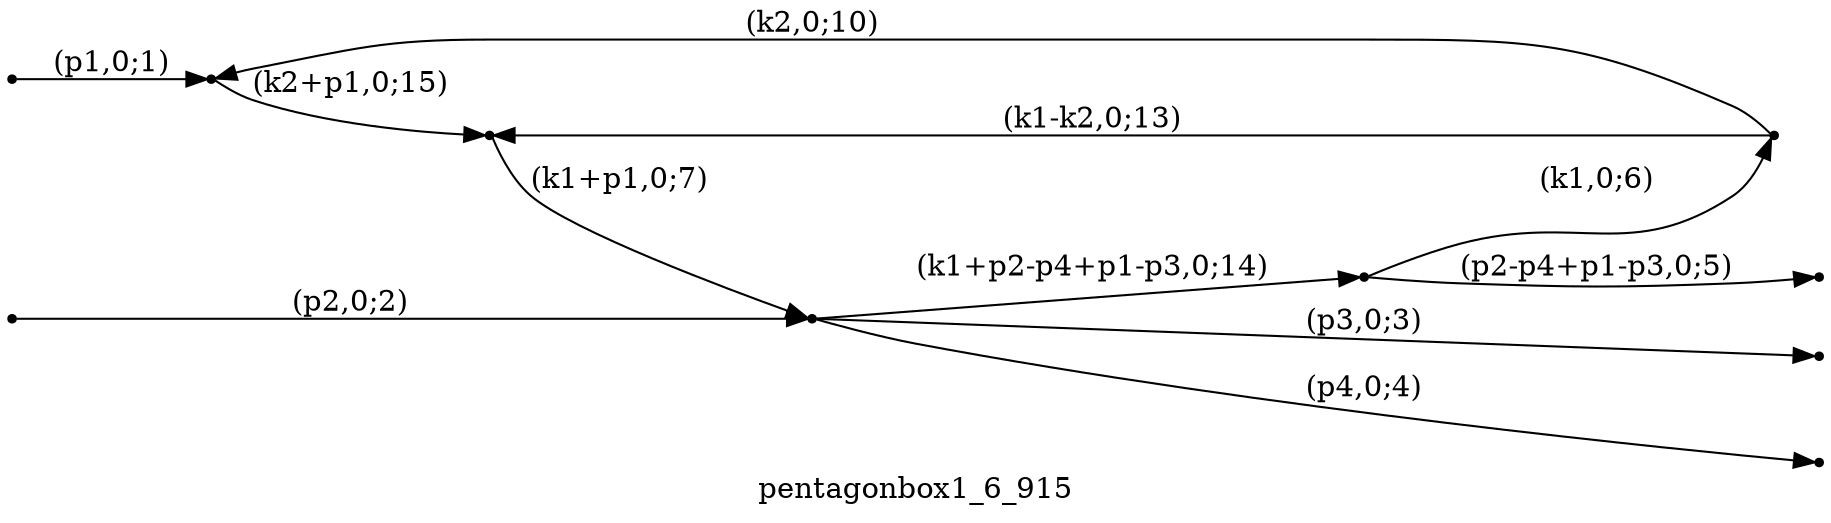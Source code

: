 digraph pentagonbox1_6_915 {
  label="pentagonbox1_6_915";
  rankdir="LR";
  subgraph edges {
    -1 -> 5 [label="(p1,0;1)"];
    -2 -> 4 [label="(p2,0;2)"];
    4 -> -3 [label="(p3,0;3)"];
    4 -> -4 [label="(p4,0;4)"];
    1 -> -5 [label="(p2-p4+p1-p3,0;5)"];
    1 -> 2 [label="(k1,0;6)"];
    3 -> 4 [label="(k1+p1,0;7)"];
    2 -> 5 [label="(k2,0;10)"];
    2 -> 3 [label="(k1-k2,0;13)"];
    4 -> 1 [label="(k1+p2-p4+p1-p3,0;14)"];
    5 -> 3 [label="(k2+p1,0;15)"];
  }
  subgraph incoming { rank="source"; -1; -2; }
  subgraph outgoing { rank="sink"; -3; -4; -5; }
-5 [shape=point];
-4 [shape=point];
-3 [shape=point];
-2 [shape=point];
-1 [shape=point];
1 [shape=point];
2 [shape=point];
3 [shape=point];
4 [shape=point];
5 [shape=point];
}

